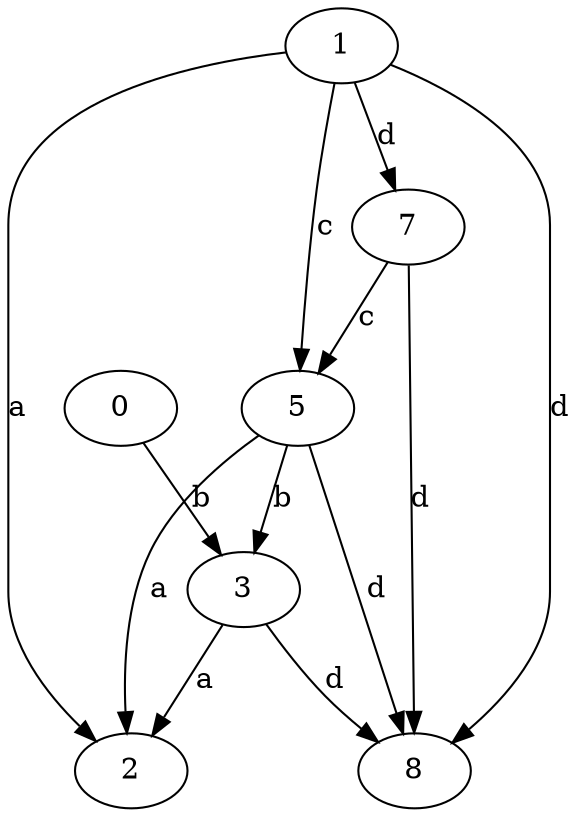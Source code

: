 strict digraph  {
0;
1;
2;
3;
5;
7;
8;
0 -> 3  [label=b];
1 -> 2  [label=a];
1 -> 5  [label=c];
1 -> 7  [label=d];
1 -> 8  [label=d];
3 -> 2  [label=a];
3 -> 8  [label=d];
5 -> 2  [label=a];
5 -> 3  [label=b];
5 -> 8  [label=d];
7 -> 5  [label=c];
7 -> 8  [label=d];
}
